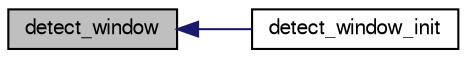 digraph "detect_window"
{
  edge [fontname="FreeSans",fontsize="10",labelfontname="FreeSans",labelfontsize="10"];
  node [fontname="FreeSans",fontsize="10",shape=record];
  rankdir="LR";
  Node1 [label="detect_window",height=0.2,width=0.4,color="black", fillcolor="grey75", style="filled", fontcolor="black"];
  Node1 -> Node2 [dir="back",color="midnightblue",fontsize="10",style="solid",fontname="FreeSans"];
  Node2 [label="detect_window_init",height=0.2,width=0.4,color="black", fillcolor="white", style="filled",URL="$detect__window_8h.html#acd7643219a35e96f1dbd1a28a2c2237e"];
}
